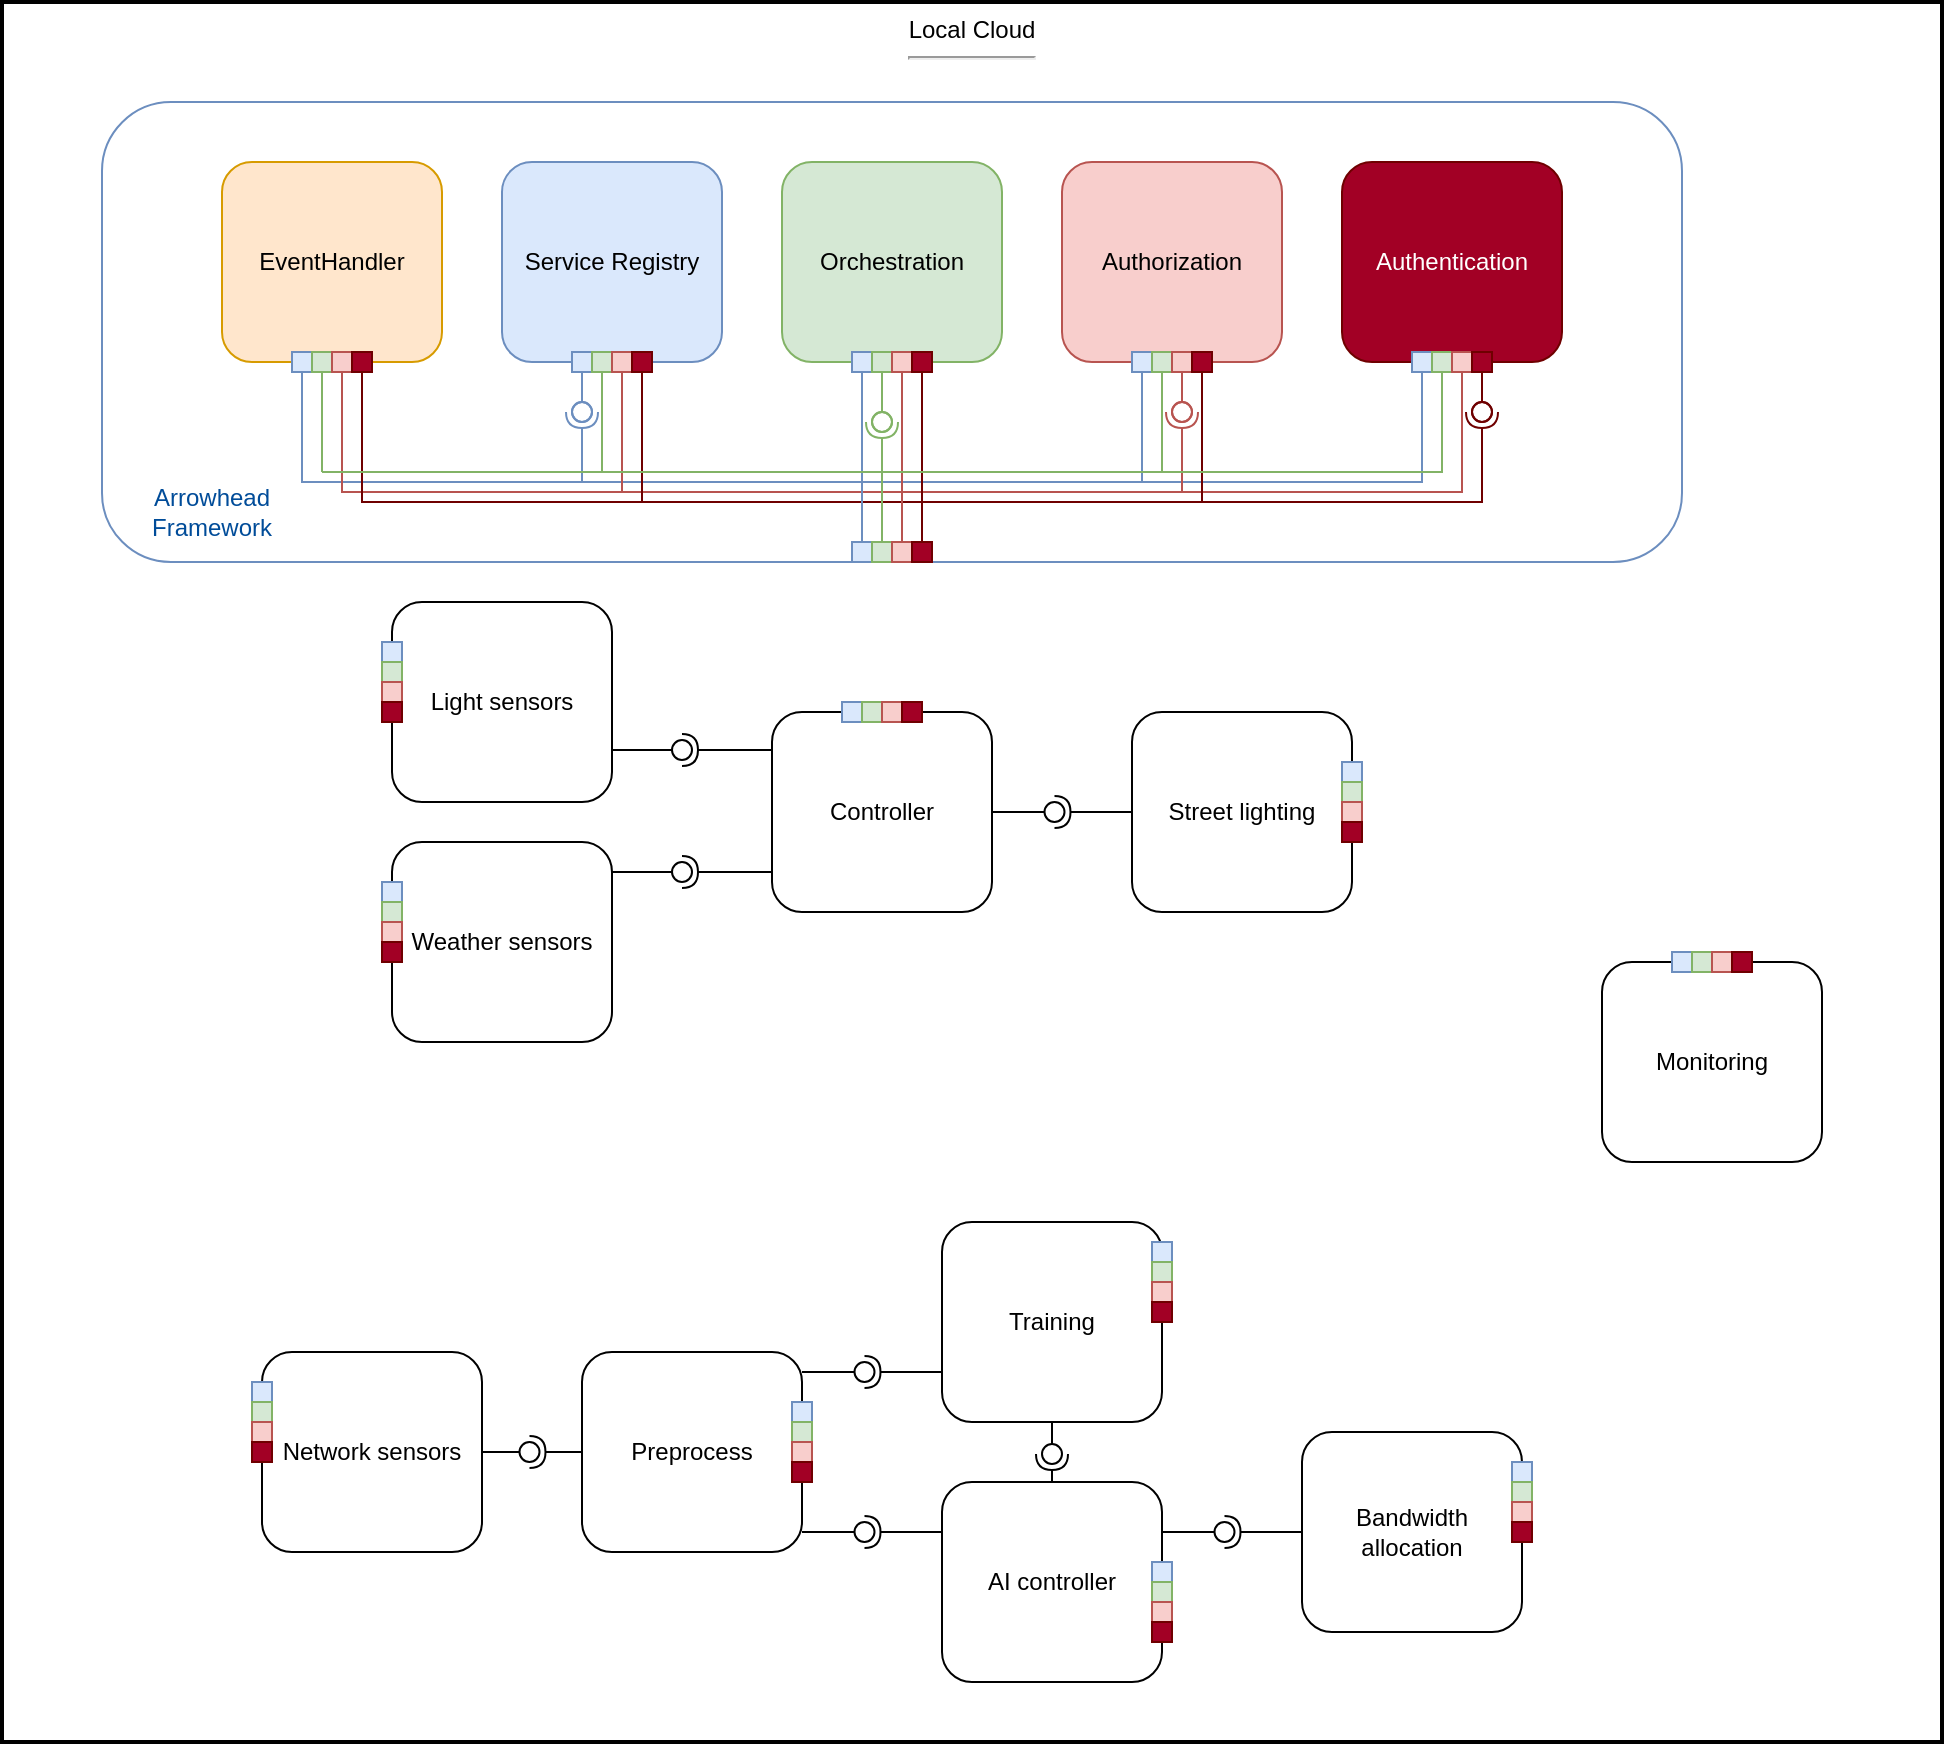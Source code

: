 <mxfile version="24.8.6">
  <diagram name="Page-1" id="-8pN08DjR9dclOhDncZ9">
    <mxGraphModel dx="2343" dy="990" grid="1" gridSize="10" guides="1" tooltips="1" connect="1" arrows="1" fold="1" page="1" pageScale="1" pageWidth="850" pageHeight="1100" math="0" shadow="0">
      <root>
        <mxCell id="0" />
        <mxCell id="1" parent="0" />
        <mxCell id="avrpnb0BwzV_zKIgConq-125" value="Local Cloud&lt;br&gt;&lt;hr&gt;" style="rounded=0;whiteSpace=wrap;html=1;fillColor=none;strokeWidth=2;align=center;verticalAlign=top;" parent="1" vertex="1">
          <mxGeometry x="-20" y="160" width="970" height="870" as="geometry" />
        </mxCell>
        <mxCell id="avrpnb0BwzV_zKIgConq-2" value="Service Registry" style="rounded=1;whiteSpace=wrap;html=1;fillColor=#dae8fc;strokeColor=#6c8ebf;" parent="1" vertex="1">
          <mxGeometry x="230" y="240" width="110" height="100" as="geometry" />
        </mxCell>
        <mxCell id="avrpnb0BwzV_zKIgConq-3" value="Orchestration" style="rounded=1;whiteSpace=wrap;html=1;fillColor=#d5e8d4;strokeColor=#82b366;" parent="1" vertex="1">
          <mxGeometry x="370" y="240" width="110" height="100" as="geometry" />
        </mxCell>
        <mxCell id="avrpnb0BwzV_zKIgConq-4" value="Authorization" style="rounded=1;whiteSpace=wrap;html=1;fillColor=#f8cecc;strokeColor=#b85450;" parent="1" vertex="1">
          <mxGeometry x="510" y="240" width="110" height="100" as="geometry" />
        </mxCell>
        <mxCell id="avrpnb0BwzV_zKIgConq-5" value="Authentication" style="rounded=1;whiteSpace=wrap;html=1;fillColor=#a20025;strokeColor=#6F0000;fontColor=#ffffff;" parent="1" vertex="1">
          <mxGeometry x="650" y="240" width="110" height="100" as="geometry" />
        </mxCell>
        <mxCell id="avrpnb0BwzV_zKIgConq-7" value="Light sensors" style="rounded=1;whiteSpace=wrap;html=1;" parent="1" vertex="1">
          <mxGeometry x="175" y="460" width="110" height="100" as="geometry" />
        </mxCell>
        <mxCell id="avrpnb0BwzV_zKIgConq-8" value="Weather sensors" style="rounded=1;whiteSpace=wrap;html=1;" parent="1" vertex="1">
          <mxGeometry x="175" y="580" width="110" height="100" as="geometry" />
        </mxCell>
        <mxCell id="avrpnb0BwzV_zKIgConq-10" value="Controller" style="rounded=1;whiteSpace=wrap;html=1;" parent="1" vertex="1">
          <mxGeometry x="365" y="515" width="110" height="100" as="geometry" />
        </mxCell>
        <mxCell id="avrpnb0BwzV_zKIgConq-11" value="Street lighting" style="rounded=1;whiteSpace=wrap;html=1;" parent="1" vertex="1">
          <mxGeometry x="545" y="515" width="110" height="100" as="geometry" />
        </mxCell>
        <mxCell id="avrpnb0BwzV_zKIgConq-16" value="" style="group" parent="1" vertex="1" connectable="0">
          <mxGeometry x="285" y="529" width="80" height="10" as="geometry" />
        </mxCell>
        <mxCell id="avrpnb0BwzV_zKIgConq-12" value="" style="rounded=0;orthogonalLoop=1;jettySize=auto;html=1;endArrow=halfCircle;endFill=0;endSize=6;strokeWidth=1;sketch=0;" parent="avrpnb0BwzV_zKIgConq-16" target="avrpnb0BwzV_zKIgConq-14" edge="1">
          <mxGeometry relative="1" as="geometry">
            <mxPoint x="80" y="5" as="sourcePoint" />
          </mxGeometry>
        </mxCell>
        <mxCell id="avrpnb0BwzV_zKIgConq-13" value="" style="rounded=0;orthogonalLoop=1;jettySize=auto;html=1;endArrow=oval;endFill=0;sketch=0;sourcePerimeterSpacing=0;targetPerimeterSpacing=0;endSize=10;" parent="avrpnb0BwzV_zKIgConq-16" target="avrpnb0BwzV_zKIgConq-14" edge="1">
          <mxGeometry relative="1" as="geometry">
            <mxPoint y="5" as="sourcePoint" />
          </mxGeometry>
        </mxCell>
        <mxCell id="avrpnb0BwzV_zKIgConq-14" value="" style="ellipse;whiteSpace=wrap;html=1;align=center;aspect=fixed;fillColor=none;strokeColor=none;resizable=0;perimeter=centerPerimeter;rotatable=0;allowArrows=0;points=[];outlineConnect=1;" parent="avrpnb0BwzV_zKIgConq-16" vertex="1">
          <mxGeometry x="30" width="10" height="10" as="geometry" />
        </mxCell>
        <mxCell id="avrpnb0BwzV_zKIgConq-17" value="" style="group" parent="1" vertex="1" connectable="0">
          <mxGeometry x="285" y="590" width="80" height="10" as="geometry" />
        </mxCell>
        <mxCell id="avrpnb0BwzV_zKIgConq-18" value="" style="rounded=0;orthogonalLoop=1;jettySize=auto;html=1;endArrow=halfCircle;endFill=0;endSize=6;strokeWidth=1;sketch=0;" parent="avrpnb0BwzV_zKIgConq-17" target="avrpnb0BwzV_zKIgConq-20" edge="1">
          <mxGeometry relative="1" as="geometry">
            <mxPoint x="80" y="5" as="sourcePoint" />
          </mxGeometry>
        </mxCell>
        <mxCell id="avrpnb0BwzV_zKIgConq-19" value="" style="rounded=0;orthogonalLoop=1;jettySize=auto;html=1;endArrow=oval;endFill=0;sketch=0;sourcePerimeterSpacing=0;targetPerimeterSpacing=0;endSize=10;" parent="avrpnb0BwzV_zKIgConq-17" target="avrpnb0BwzV_zKIgConq-20" edge="1">
          <mxGeometry relative="1" as="geometry">
            <mxPoint y="5" as="sourcePoint" />
          </mxGeometry>
        </mxCell>
        <mxCell id="avrpnb0BwzV_zKIgConq-20" value="" style="ellipse;whiteSpace=wrap;html=1;align=center;aspect=fixed;fillColor=none;strokeColor=none;resizable=0;perimeter=centerPerimeter;rotatable=0;allowArrows=0;points=[];outlineConnect=1;" parent="avrpnb0BwzV_zKIgConq-17" vertex="1">
          <mxGeometry x="30" width="10" height="10" as="geometry" />
        </mxCell>
        <mxCell id="avrpnb0BwzV_zKIgConq-21" value="" style="group" parent="1" vertex="1" connectable="0">
          <mxGeometry x="475" y="560" width="70" height="10" as="geometry" />
        </mxCell>
        <mxCell id="avrpnb0BwzV_zKIgConq-22" value="" style="rounded=0;orthogonalLoop=1;jettySize=auto;html=1;endArrow=halfCircle;endFill=0;endSize=6;strokeWidth=1;sketch=0;" parent="avrpnb0BwzV_zKIgConq-21" target="avrpnb0BwzV_zKIgConq-24" edge="1">
          <mxGeometry relative="1" as="geometry">
            <mxPoint x="70" y="5" as="sourcePoint" />
          </mxGeometry>
        </mxCell>
        <mxCell id="avrpnb0BwzV_zKIgConq-23" value="" style="rounded=0;orthogonalLoop=1;jettySize=auto;html=1;endArrow=oval;endFill=0;sketch=0;sourcePerimeterSpacing=0;targetPerimeterSpacing=0;endSize=10;" parent="avrpnb0BwzV_zKIgConq-21" target="avrpnb0BwzV_zKIgConq-24" edge="1">
          <mxGeometry relative="1" as="geometry">
            <mxPoint y="5" as="sourcePoint" />
          </mxGeometry>
        </mxCell>
        <mxCell id="avrpnb0BwzV_zKIgConq-24" value="" style="ellipse;whiteSpace=wrap;html=1;align=center;aspect=fixed;fillColor=none;strokeColor=none;resizable=0;perimeter=centerPerimeter;rotatable=0;allowArrows=0;points=[];outlineConnect=1;" parent="avrpnb0BwzV_zKIgConq-21" vertex="1">
          <mxGeometry x="26.25" width="10" height="10" as="geometry" />
        </mxCell>
        <mxCell id="avrpnb0BwzV_zKIgConq-25" value="Preprocess" style="rounded=1;whiteSpace=wrap;html=1;" parent="1" vertex="1">
          <mxGeometry x="270" y="835" width="110" height="100" as="geometry" />
        </mxCell>
        <mxCell id="avrpnb0BwzV_zKIgConq-26" value="Training" style="rounded=1;whiteSpace=wrap;html=1;" parent="1" vertex="1">
          <mxGeometry x="450" y="770" width="110" height="100" as="geometry" />
        </mxCell>
        <mxCell id="avrpnb0BwzV_zKIgConq-27" value="AI controller" style="rounded=1;whiteSpace=wrap;html=1;" parent="1" vertex="1">
          <mxGeometry x="450" y="900" width="110" height="100" as="geometry" />
        </mxCell>
        <mxCell id="avrpnb0BwzV_zKIgConq-28" value="Bandwidth allocation" style="rounded=1;whiteSpace=wrap;html=1;" parent="1" vertex="1">
          <mxGeometry x="630" y="875" width="110" height="100" as="geometry" />
        </mxCell>
        <mxCell id="avrpnb0BwzV_zKIgConq-29" value="" style="group" parent="1" vertex="1" connectable="0">
          <mxGeometry x="380" y="920" width="70" height="10" as="geometry" />
        </mxCell>
        <mxCell id="avrpnb0BwzV_zKIgConq-30" value="" style="rounded=0;orthogonalLoop=1;jettySize=auto;html=1;endArrow=halfCircle;endFill=0;endSize=6;strokeWidth=1;sketch=0;" parent="avrpnb0BwzV_zKIgConq-29" target="avrpnb0BwzV_zKIgConq-32" edge="1">
          <mxGeometry relative="1" as="geometry">
            <mxPoint x="70" y="5" as="sourcePoint" />
          </mxGeometry>
        </mxCell>
        <mxCell id="avrpnb0BwzV_zKIgConq-31" value="" style="rounded=0;orthogonalLoop=1;jettySize=auto;html=1;endArrow=oval;endFill=0;sketch=0;sourcePerimeterSpacing=0;targetPerimeterSpacing=0;endSize=10;" parent="avrpnb0BwzV_zKIgConq-29" target="avrpnb0BwzV_zKIgConq-32" edge="1">
          <mxGeometry relative="1" as="geometry">
            <mxPoint y="5" as="sourcePoint" />
          </mxGeometry>
        </mxCell>
        <mxCell id="avrpnb0BwzV_zKIgConq-32" value="" style="ellipse;whiteSpace=wrap;html=1;align=center;aspect=fixed;fillColor=none;strokeColor=none;resizable=0;perimeter=centerPerimeter;rotatable=0;allowArrows=0;points=[];outlineConnect=1;" parent="avrpnb0BwzV_zKIgConq-29" vertex="1">
          <mxGeometry x="26.25" width="10" height="10" as="geometry" />
        </mxCell>
        <mxCell id="avrpnb0BwzV_zKIgConq-33" value="" style="group" parent="1" vertex="1" connectable="0">
          <mxGeometry x="380" y="840" width="70" height="10" as="geometry" />
        </mxCell>
        <mxCell id="avrpnb0BwzV_zKIgConq-34" value="" style="rounded=0;orthogonalLoop=1;jettySize=auto;html=1;endArrow=halfCircle;endFill=0;endSize=6;strokeWidth=1;sketch=0;" parent="avrpnb0BwzV_zKIgConq-33" target="avrpnb0BwzV_zKIgConq-36" edge="1">
          <mxGeometry relative="1" as="geometry">
            <mxPoint x="70" y="5" as="sourcePoint" />
          </mxGeometry>
        </mxCell>
        <mxCell id="avrpnb0BwzV_zKIgConq-35" value="" style="rounded=0;orthogonalLoop=1;jettySize=auto;html=1;endArrow=oval;endFill=0;sketch=0;sourcePerimeterSpacing=0;targetPerimeterSpacing=0;endSize=10;" parent="avrpnb0BwzV_zKIgConq-33" target="avrpnb0BwzV_zKIgConq-36" edge="1">
          <mxGeometry relative="1" as="geometry">
            <mxPoint y="5" as="sourcePoint" />
          </mxGeometry>
        </mxCell>
        <mxCell id="avrpnb0BwzV_zKIgConq-36" value="" style="ellipse;whiteSpace=wrap;html=1;align=center;aspect=fixed;fillColor=none;strokeColor=none;resizable=0;perimeter=centerPerimeter;rotatable=0;allowArrows=0;points=[];outlineConnect=1;" parent="avrpnb0BwzV_zKIgConq-33" vertex="1">
          <mxGeometry x="26.25" width="10" height="10" as="geometry" />
        </mxCell>
        <mxCell id="avrpnb0BwzV_zKIgConq-37" value="" style="group" parent="1" vertex="1" connectable="0">
          <mxGeometry x="560" y="920" width="70" height="10" as="geometry" />
        </mxCell>
        <mxCell id="avrpnb0BwzV_zKIgConq-38" value="" style="rounded=0;orthogonalLoop=1;jettySize=auto;html=1;endArrow=halfCircle;endFill=0;endSize=6;strokeWidth=1;sketch=0;" parent="avrpnb0BwzV_zKIgConq-37" target="avrpnb0BwzV_zKIgConq-40" edge="1">
          <mxGeometry relative="1" as="geometry">
            <mxPoint x="70" y="5" as="sourcePoint" />
          </mxGeometry>
        </mxCell>
        <mxCell id="avrpnb0BwzV_zKIgConq-39" value="" style="rounded=0;orthogonalLoop=1;jettySize=auto;html=1;endArrow=oval;endFill=0;sketch=0;sourcePerimeterSpacing=0;targetPerimeterSpacing=0;endSize=10;" parent="avrpnb0BwzV_zKIgConq-37" target="avrpnb0BwzV_zKIgConq-40" edge="1">
          <mxGeometry relative="1" as="geometry">
            <mxPoint y="5" as="sourcePoint" />
          </mxGeometry>
        </mxCell>
        <mxCell id="avrpnb0BwzV_zKIgConq-40" value="" style="ellipse;whiteSpace=wrap;html=1;align=center;aspect=fixed;fillColor=none;strokeColor=none;resizable=0;perimeter=centerPerimeter;rotatable=0;allowArrows=0;points=[];outlineConnect=1;" parent="avrpnb0BwzV_zKIgConq-37" vertex="1">
          <mxGeometry x="26.25" width="10" height="10" as="geometry" />
        </mxCell>
        <mxCell id="avrpnb0BwzV_zKIgConq-41" value="Network sensors" style="rounded=1;whiteSpace=wrap;html=1;" parent="1" vertex="1">
          <mxGeometry x="110" y="835" width="110" height="100" as="geometry" />
        </mxCell>
        <mxCell id="avrpnb0BwzV_zKIgConq-42" value="" style="group" parent="1" vertex="1" connectable="0">
          <mxGeometry x="220" y="880" width="50" height="10" as="geometry" />
        </mxCell>
        <mxCell id="avrpnb0BwzV_zKIgConq-43" value="" style="rounded=0;orthogonalLoop=1;jettySize=auto;html=1;endArrow=halfCircle;endFill=0;endSize=6;strokeWidth=1;sketch=0;" parent="avrpnb0BwzV_zKIgConq-42" target="avrpnb0BwzV_zKIgConq-45" edge="1">
          <mxGeometry relative="1" as="geometry">
            <mxPoint x="50" y="5" as="sourcePoint" />
          </mxGeometry>
        </mxCell>
        <mxCell id="avrpnb0BwzV_zKIgConq-44" value="" style="rounded=0;orthogonalLoop=1;jettySize=auto;html=1;endArrow=oval;endFill=0;sketch=0;sourcePerimeterSpacing=0;targetPerimeterSpacing=0;endSize=10;" parent="avrpnb0BwzV_zKIgConq-42" target="avrpnb0BwzV_zKIgConq-45" edge="1">
          <mxGeometry relative="1" as="geometry">
            <mxPoint y="5" as="sourcePoint" />
          </mxGeometry>
        </mxCell>
        <mxCell id="avrpnb0BwzV_zKIgConq-45" value="" style="ellipse;whiteSpace=wrap;html=1;align=center;aspect=fixed;fillColor=none;strokeColor=none;resizable=0;perimeter=centerPerimeter;rotatable=0;allowArrows=0;points=[];outlineConnect=1;" parent="avrpnb0BwzV_zKIgConq-42" vertex="1">
          <mxGeometry x="18.75" width="10" height="10" as="geometry" />
        </mxCell>
        <mxCell id="avrpnb0BwzV_zKIgConq-52" value="" style="group;rotation=90;" parent="1" vertex="1" connectable="0">
          <mxGeometry x="490" y="880" width="30" height="10" as="geometry" />
        </mxCell>
        <mxCell id="avrpnb0BwzV_zKIgConq-53" value="" style="rounded=0;orthogonalLoop=1;jettySize=auto;html=1;endArrow=halfCircle;endFill=0;endSize=6;strokeWidth=1;sketch=0;" parent="avrpnb0BwzV_zKIgConq-52" target="avrpnb0BwzV_zKIgConq-55" edge="1">
          <mxGeometry relative="1" as="geometry">
            <mxPoint x="15" y="20" as="sourcePoint" />
          </mxGeometry>
        </mxCell>
        <mxCell id="avrpnb0BwzV_zKIgConq-54" value="" style="rounded=0;orthogonalLoop=1;jettySize=auto;html=1;endArrow=oval;endFill=0;sketch=0;sourcePerimeterSpacing=0;targetPerimeterSpacing=0;endSize=10;" parent="avrpnb0BwzV_zKIgConq-52" target="avrpnb0BwzV_zKIgConq-55" edge="1">
          <mxGeometry relative="1" as="geometry">
            <mxPoint x="15" y="-10" as="sourcePoint" />
          </mxGeometry>
        </mxCell>
        <mxCell id="avrpnb0BwzV_zKIgConq-55" value="" style="ellipse;whiteSpace=wrap;html=1;align=center;aspect=fixed;fillColor=none;strokeColor=none;resizable=0;perimeter=centerPerimeter;rotatable=0;allowArrows=0;points=[];outlineConnect=1;rotation=90;" parent="avrpnb0BwzV_zKIgConq-52" vertex="1">
          <mxGeometry x="10" y="1" width="10" height="10" as="geometry" />
        </mxCell>
        <mxCell id="avrpnb0BwzV_zKIgConq-59" value="" style="ellipse;whiteSpace=wrap;html=1;align=center;aspect=fixed;fillColor=none;strokeColor=none;resizable=0;perimeter=centerPerimeter;rotatable=0;allowArrows=0;points=[];outlineConnect=1;" parent="1" vertex="1">
          <mxGeometry x="410" y="580" width="10" height="10" as="geometry" />
        </mxCell>
        <mxCell id="avrpnb0BwzV_zKIgConq-60" value="EventHandler" style="rounded=1;whiteSpace=wrap;html=1;fillColor=#ffe6cc;strokeColor=#d79b00;" parent="1" vertex="1">
          <mxGeometry x="90" y="240" width="110" height="100" as="geometry" />
        </mxCell>
        <mxCell id="avrpnb0BwzV_zKIgConq-64" value="" style="rounded=0;whiteSpace=wrap;html=1;fillColor=#dae8fc;strokeColor=#6c8ebf;" parent="1" vertex="1">
          <mxGeometry x="170" y="480" width="10" height="10" as="geometry" />
        </mxCell>
        <mxCell id="avrpnb0BwzV_zKIgConq-65" value="" style="rounded=0;whiteSpace=wrap;html=1;fillColor=#d5e8d4;strokeColor=#82b366;" parent="1" vertex="1">
          <mxGeometry x="170" y="490" width="10" height="10" as="geometry" />
        </mxCell>
        <mxCell id="avrpnb0BwzV_zKIgConq-66" value="" style="rounded=0;whiteSpace=wrap;html=1;fillColor=#f8cecc;strokeColor=#b85450;" parent="1" vertex="1">
          <mxGeometry x="170" y="500" width="10" height="10" as="geometry" />
        </mxCell>
        <mxCell id="avrpnb0BwzV_zKIgConq-67" value="" style="rounded=0;whiteSpace=wrap;html=1;fillColor=#a20025;fontColor=#ffffff;strokeColor=#6F0000;" parent="1" vertex="1">
          <mxGeometry x="170" y="510" width="10" height="10" as="geometry" />
        </mxCell>
        <mxCell id="avrpnb0BwzV_zKIgConq-78" value="" style="group;rotation=-90;" parent="1" vertex="1" connectable="0">
          <mxGeometry x="415" y="495" width="10" height="40" as="geometry" />
        </mxCell>
        <mxCell id="avrpnb0BwzV_zKIgConq-74" value="" style="rounded=0;whiteSpace=wrap;html=1;fillColor=#dae8fc;strokeColor=#6c8ebf;rotation=-90;" parent="avrpnb0BwzV_zKIgConq-78" vertex="1">
          <mxGeometry x="-15" y="15" width="10" height="10" as="geometry" />
        </mxCell>
        <mxCell id="avrpnb0BwzV_zKIgConq-75" value="" style="rounded=0;whiteSpace=wrap;html=1;fillColor=#d5e8d4;strokeColor=#82b366;rotation=-90;" parent="avrpnb0BwzV_zKIgConq-78" vertex="1">
          <mxGeometry x="-5" y="15" width="10" height="10" as="geometry" />
        </mxCell>
        <mxCell id="avrpnb0BwzV_zKIgConq-76" value="" style="rounded=0;whiteSpace=wrap;html=1;fillColor=#f8cecc;strokeColor=#b85450;rotation=-90;" parent="avrpnb0BwzV_zKIgConq-78" vertex="1">
          <mxGeometry x="5" y="15" width="10" height="10" as="geometry" />
        </mxCell>
        <mxCell id="avrpnb0BwzV_zKIgConq-77" value="" style="rounded=0;whiteSpace=wrap;html=1;fillColor=#a20025;fontColor=#ffffff;strokeColor=#6F0000;rotation=-90;" parent="avrpnb0BwzV_zKIgConq-78" vertex="1">
          <mxGeometry x="15" y="15" width="10" height="10" as="geometry" />
        </mxCell>
        <mxCell id="avrpnb0BwzV_zKIgConq-93" value="" style="group" parent="1" vertex="1" connectable="0">
          <mxGeometry x="170" y="600" width="10" height="40" as="geometry" />
        </mxCell>
        <mxCell id="avrpnb0BwzV_zKIgConq-89" value="" style="rounded=0;whiteSpace=wrap;html=1;fillColor=#dae8fc;strokeColor=#6c8ebf;" parent="avrpnb0BwzV_zKIgConq-93" vertex="1">
          <mxGeometry width="10" height="10" as="geometry" />
        </mxCell>
        <mxCell id="avrpnb0BwzV_zKIgConq-90" value="" style="rounded=0;whiteSpace=wrap;html=1;fillColor=#d5e8d4;strokeColor=#82b366;" parent="avrpnb0BwzV_zKIgConq-93" vertex="1">
          <mxGeometry y="10" width="10" height="10" as="geometry" />
        </mxCell>
        <mxCell id="avrpnb0BwzV_zKIgConq-91" value="" style="rounded=0;whiteSpace=wrap;html=1;fillColor=#f8cecc;strokeColor=#b85450;" parent="avrpnb0BwzV_zKIgConq-93" vertex="1">
          <mxGeometry y="20" width="10" height="10" as="geometry" />
        </mxCell>
        <mxCell id="avrpnb0BwzV_zKIgConq-92" value="" style="rounded=0;whiteSpace=wrap;html=1;fillColor=#a20025;fontColor=#ffffff;strokeColor=#6F0000;" parent="avrpnb0BwzV_zKIgConq-93" vertex="1">
          <mxGeometry y="30" width="10" height="10" as="geometry" />
        </mxCell>
        <mxCell id="avrpnb0BwzV_zKIgConq-94" value="" style="group" parent="1" vertex="1" connectable="0">
          <mxGeometry x="105" y="850" width="10" height="40" as="geometry" />
        </mxCell>
        <mxCell id="avrpnb0BwzV_zKIgConq-95" value="" style="rounded=0;whiteSpace=wrap;html=1;fillColor=#dae8fc;strokeColor=#6c8ebf;" parent="avrpnb0BwzV_zKIgConq-94" vertex="1">
          <mxGeometry width="10" height="10" as="geometry" />
        </mxCell>
        <mxCell id="avrpnb0BwzV_zKIgConq-96" value="" style="rounded=0;whiteSpace=wrap;html=1;fillColor=#d5e8d4;strokeColor=#82b366;" parent="avrpnb0BwzV_zKIgConq-94" vertex="1">
          <mxGeometry y="10" width="10" height="10" as="geometry" />
        </mxCell>
        <mxCell id="avrpnb0BwzV_zKIgConq-97" value="" style="rounded=0;whiteSpace=wrap;html=1;fillColor=#f8cecc;strokeColor=#b85450;" parent="avrpnb0BwzV_zKIgConq-94" vertex="1">
          <mxGeometry y="20" width="10" height="10" as="geometry" />
        </mxCell>
        <mxCell id="avrpnb0BwzV_zKIgConq-98" value="" style="rounded=0;whiteSpace=wrap;html=1;fillColor=#a20025;fontColor=#ffffff;strokeColor=#6F0000;" parent="avrpnb0BwzV_zKIgConq-94" vertex="1">
          <mxGeometry y="30" width="10" height="10" as="geometry" />
        </mxCell>
        <mxCell id="avrpnb0BwzV_zKIgConq-99" value="" style="group" parent="1" vertex="1" connectable="0">
          <mxGeometry x="555" y="780" width="10" height="40" as="geometry" />
        </mxCell>
        <mxCell id="avrpnb0BwzV_zKIgConq-100" value="" style="rounded=0;whiteSpace=wrap;html=1;fillColor=#dae8fc;strokeColor=#6c8ebf;" parent="avrpnb0BwzV_zKIgConq-99" vertex="1">
          <mxGeometry width="10" height="10" as="geometry" />
        </mxCell>
        <mxCell id="avrpnb0BwzV_zKIgConq-101" value="" style="rounded=0;whiteSpace=wrap;html=1;fillColor=#d5e8d4;strokeColor=#82b366;" parent="avrpnb0BwzV_zKIgConq-99" vertex="1">
          <mxGeometry y="10" width="10" height="10" as="geometry" />
        </mxCell>
        <mxCell id="avrpnb0BwzV_zKIgConq-102" value="" style="rounded=0;whiteSpace=wrap;html=1;fillColor=#f8cecc;strokeColor=#b85450;" parent="avrpnb0BwzV_zKIgConq-99" vertex="1">
          <mxGeometry y="20" width="10" height="10" as="geometry" />
        </mxCell>
        <mxCell id="avrpnb0BwzV_zKIgConq-103" value="" style="rounded=0;whiteSpace=wrap;html=1;fillColor=#a20025;fontColor=#ffffff;strokeColor=#6F0000;" parent="avrpnb0BwzV_zKIgConq-99" vertex="1">
          <mxGeometry y="30" width="10" height="10" as="geometry" />
        </mxCell>
        <mxCell id="avrpnb0BwzV_zKIgConq-104" value="" style="group" parent="1" vertex="1" connectable="0">
          <mxGeometry x="735" y="890" width="10" height="40" as="geometry" />
        </mxCell>
        <mxCell id="avrpnb0BwzV_zKIgConq-105" value="" style="rounded=0;whiteSpace=wrap;html=1;fillColor=#dae8fc;strokeColor=#6c8ebf;" parent="avrpnb0BwzV_zKIgConq-104" vertex="1">
          <mxGeometry width="10" height="10" as="geometry" />
        </mxCell>
        <mxCell id="avrpnb0BwzV_zKIgConq-106" value="" style="rounded=0;whiteSpace=wrap;html=1;fillColor=#d5e8d4;strokeColor=#82b366;" parent="avrpnb0BwzV_zKIgConq-104" vertex="1">
          <mxGeometry y="10" width="10" height="10" as="geometry" />
        </mxCell>
        <mxCell id="avrpnb0BwzV_zKIgConq-107" value="" style="rounded=0;whiteSpace=wrap;html=1;fillColor=#f8cecc;strokeColor=#b85450;" parent="avrpnb0BwzV_zKIgConq-104" vertex="1">
          <mxGeometry y="20" width="10" height="10" as="geometry" />
        </mxCell>
        <mxCell id="avrpnb0BwzV_zKIgConq-108" value="" style="rounded=0;whiteSpace=wrap;html=1;fillColor=#a20025;fontColor=#ffffff;strokeColor=#6F0000;" parent="avrpnb0BwzV_zKIgConq-104" vertex="1">
          <mxGeometry y="30" width="10" height="10" as="geometry" />
        </mxCell>
        <mxCell id="avrpnb0BwzV_zKIgConq-109" value="" style="group" parent="1" vertex="1" connectable="0">
          <mxGeometry x="555" y="940" width="10" height="40" as="geometry" />
        </mxCell>
        <mxCell id="avrpnb0BwzV_zKIgConq-110" value="" style="rounded=0;whiteSpace=wrap;html=1;fillColor=#dae8fc;strokeColor=#6c8ebf;" parent="avrpnb0BwzV_zKIgConq-109" vertex="1">
          <mxGeometry width="10" height="10" as="geometry" />
        </mxCell>
        <mxCell id="avrpnb0BwzV_zKIgConq-111" value="" style="rounded=0;whiteSpace=wrap;html=1;fillColor=#d5e8d4;strokeColor=#82b366;" parent="avrpnb0BwzV_zKIgConq-109" vertex="1">
          <mxGeometry y="10" width="10" height="10" as="geometry" />
        </mxCell>
        <mxCell id="avrpnb0BwzV_zKIgConq-112" value="" style="rounded=0;whiteSpace=wrap;html=1;fillColor=#f8cecc;strokeColor=#b85450;" parent="avrpnb0BwzV_zKIgConq-109" vertex="1">
          <mxGeometry y="20" width="10" height="10" as="geometry" />
        </mxCell>
        <mxCell id="avrpnb0BwzV_zKIgConq-113" value="" style="rounded=0;whiteSpace=wrap;html=1;fillColor=#a20025;fontColor=#ffffff;strokeColor=#6F0000;" parent="avrpnb0BwzV_zKIgConq-109" vertex="1">
          <mxGeometry y="30" width="10" height="10" as="geometry" />
        </mxCell>
        <mxCell id="avrpnb0BwzV_zKIgConq-114" value="" style="group" parent="1" vertex="1" connectable="0">
          <mxGeometry x="375" y="860" width="10" height="40" as="geometry" />
        </mxCell>
        <mxCell id="avrpnb0BwzV_zKIgConq-115" value="" style="rounded=0;whiteSpace=wrap;html=1;fillColor=#dae8fc;strokeColor=#6c8ebf;" parent="avrpnb0BwzV_zKIgConq-114" vertex="1">
          <mxGeometry width="10" height="10" as="geometry" />
        </mxCell>
        <mxCell id="avrpnb0BwzV_zKIgConq-116" value="" style="rounded=0;whiteSpace=wrap;html=1;fillColor=#d5e8d4;strokeColor=#82b366;" parent="avrpnb0BwzV_zKIgConq-114" vertex="1">
          <mxGeometry y="10" width="10" height="10" as="geometry" />
        </mxCell>
        <mxCell id="avrpnb0BwzV_zKIgConq-117" value="" style="rounded=0;whiteSpace=wrap;html=1;fillColor=#f8cecc;strokeColor=#b85450;" parent="avrpnb0BwzV_zKIgConq-114" vertex="1">
          <mxGeometry y="20" width="10" height="10" as="geometry" />
        </mxCell>
        <mxCell id="avrpnb0BwzV_zKIgConq-118" value="" style="rounded=0;whiteSpace=wrap;html=1;fillColor=#a20025;fontColor=#ffffff;strokeColor=#6F0000;" parent="avrpnb0BwzV_zKIgConq-114" vertex="1">
          <mxGeometry y="30" width="10" height="10" as="geometry" />
        </mxCell>
        <mxCell id="avrpnb0BwzV_zKIgConq-119" value="" style="group" parent="1" vertex="1" connectable="0">
          <mxGeometry x="650" y="540" width="10" height="40" as="geometry" />
        </mxCell>
        <mxCell id="avrpnb0BwzV_zKIgConq-120" value="" style="rounded=0;whiteSpace=wrap;html=1;fillColor=#dae8fc;strokeColor=#6c8ebf;" parent="avrpnb0BwzV_zKIgConq-119" vertex="1">
          <mxGeometry width="10" height="10" as="geometry" />
        </mxCell>
        <mxCell id="avrpnb0BwzV_zKIgConq-121" value="" style="rounded=0;whiteSpace=wrap;html=1;fillColor=#d5e8d4;strokeColor=#82b366;" parent="avrpnb0BwzV_zKIgConq-119" vertex="1">
          <mxGeometry y="10" width="10" height="10" as="geometry" />
        </mxCell>
        <mxCell id="avrpnb0BwzV_zKIgConq-122" value="" style="rounded=0;whiteSpace=wrap;html=1;fillColor=#f8cecc;strokeColor=#b85450;" parent="avrpnb0BwzV_zKIgConq-119" vertex="1">
          <mxGeometry y="20" width="10" height="10" as="geometry" />
        </mxCell>
        <mxCell id="avrpnb0BwzV_zKIgConq-123" value="" style="rounded=0;whiteSpace=wrap;html=1;fillColor=#a20025;fontColor=#ffffff;strokeColor=#6F0000;" parent="avrpnb0BwzV_zKIgConq-119" vertex="1">
          <mxGeometry y="30" width="10" height="10" as="geometry" />
        </mxCell>
        <mxCell id="avrpnb0BwzV_zKIgConq-132" value="" style="group;rotation=-90;" parent="1" vertex="1" connectable="0">
          <mxGeometry x="420" y="320" width="10" height="40" as="geometry" />
        </mxCell>
        <mxCell id="avrpnb0BwzV_zKIgConq-133" value="" style="rounded=0;whiteSpace=wrap;html=1;fillColor=#dae8fc;strokeColor=#6c8ebf;rotation=-90;" parent="avrpnb0BwzV_zKIgConq-132" vertex="1">
          <mxGeometry x="-15" y="15" width="10" height="10" as="geometry" />
        </mxCell>
        <mxCell id="avrpnb0BwzV_zKIgConq-134" value="" style="rounded=0;whiteSpace=wrap;html=1;fillColor=#d5e8d4;strokeColor=#82b366;rotation=-90;" parent="avrpnb0BwzV_zKIgConq-132" vertex="1">
          <mxGeometry x="-5" y="15" width="10" height="10" as="geometry" />
        </mxCell>
        <mxCell id="avrpnb0BwzV_zKIgConq-135" value="" style="rounded=0;whiteSpace=wrap;html=1;fillColor=#f8cecc;strokeColor=#b85450;rotation=-90;" parent="avrpnb0BwzV_zKIgConq-132" vertex="1">
          <mxGeometry x="5" y="15" width="10" height="10" as="geometry" />
        </mxCell>
        <mxCell id="avrpnb0BwzV_zKIgConq-136" value="" style="rounded=0;whiteSpace=wrap;html=1;fillColor=#a20025;fontColor=#ffffff;strokeColor=#6F0000;rotation=-90;" parent="avrpnb0BwzV_zKIgConq-132" vertex="1">
          <mxGeometry x="15" y="15" width="10" height="10" as="geometry" />
        </mxCell>
        <mxCell id="avrpnb0BwzV_zKIgConq-137" value="" style="group;rotation=-90;" parent="1" vertex="1" connectable="0">
          <mxGeometry x="560" y="320" width="10" height="40" as="geometry" />
        </mxCell>
        <mxCell id="avrpnb0BwzV_zKIgConq-138" value="" style="rounded=0;whiteSpace=wrap;html=1;fillColor=#dae8fc;strokeColor=#6c8ebf;rotation=-90;" parent="avrpnb0BwzV_zKIgConq-137" vertex="1">
          <mxGeometry x="-15" y="15" width="10" height="10" as="geometry" />
        </mxCell>
        <mxCell id="avrpnb0BwzV_zKIgConq-139" value="" style="rounded=0;whiteSpace=wrap;html=1;fillColor=#d5e8d4;strokeColor=#82b366;rotation=-90;" parent="avrpnb0BwzV_zKIgConq-137" vertex="1">
          <mxGeometry x="-5" y="15" width="10" height="10" as="geometry" />
        </mxCell>
        <mxCell id="avrpnb0BwzV_zKIgConq-140" value="" style="rounded=0;whiteSpace=wrap;html=1;fillColor=#f8cecc;strokeColor=#b85450;rotation=-90;" parent="avrpnb0BwzV_zKIgConq-137" vertex="1">
          <mxGeometry x="5" y="15" width="10" height="10" as="geometry" />
        </mxCell>
        <mxCell id="avrpnb0BwzV_zKIgConq-141" value="" style="rounded=0;whiteSpace=wrap;html=1;fillColor=#a20025;fontColor=#ffffff;strokeColor=#6F0000;rotation=-90;" parent="avrpnb0BwzV_zKIgConq-137" vertex="1">
          <mxGeometry x="15" y="15" width="10" height="10" as="geometry" />
        </mxCell>
        <mxCell id="avrpnb0BwzV_zKIgConq-142" value="" style="group;rotation=-90;" parent="1" vertex="1" connectable="0">
          <mxGeometry x="700" y="320" width="10" height="40" as="geometry" />
        </mxCell>
        <mxCell id="avrpnb0BwzV_zKIgConq-143" value="" style="rounded=0;whiteSpace=wrap;html=1;fillColor=#dae8fc;strokeColor=#6c8ebf;rotation=-90;" parent="avrpnb0BwzV_zKIgConq-142" vertex="1">
          <mxGeometry x="-15" y="15" width="10" height="10" as="geometry" />
        </mxCell>
        <mxCell id="avrpnb0BwzV_zKIgConq-144" value="" style="rounded=0;whiteSpace=wrap;html=1;fillColor=#d5e8d4;strokeColor=#82b366;rotation=-90;" parent="avrpnb0BwzV_zKIgConq-142" vertex="1">
          <mxGeometry x="-5" y="15" width="10" height="10" as="geometry" />
        </mxCell>
        <mxCell id="avrpnb0BwzV_zKIgConq-145" value="" style="rounded=0;whiteSpace=wrap;html=1;fillColor=#f8cecc;strokeColor=#b85450;rotation=-90;" parent="avrpnb0BwzV_zKIgConq-142" vertex="1">
          <mxGeometry x="5" y="15" width="10" height="10" as="geometry" />
        </mxCell>
        <mxCell id="avrpnb0BwzV_zKIgConq-146" value="" style="rounded=0;whiteSpace=wrap;html=1;fillColor=#a20025;fontColor=#ffffff;strokeColor=#6F0000;rotation=-90;" parent="avrpnb0BwzV_zKIgConq-142" vertex="1">
          <mxGeometry x="15" y="15" width="10" height="10" as="geometry" />
        </mxCell>
        <mxCell id="avrpnb0BwzV_zKIgConq-147" value="" style="group;rotation=-90;" parent="1" vertex="1" connectable="0">
          <mxGeometry x="280" y="320" width="10" height="40" as="geometry" />
        </mxCell>
        <mxCell id="avrpnb0BwzV_zKIgConq-148" value="" style="rounded=0;whiteSpace=wrap;html=1;fillColor=#dae8fc;strokeColor=#6c8ebf;rotation=-90;" parent="avrpnb0BwzV_zKIgConq-147" vertex="1">
          <mxGeometry x="-15" y="15" width="10" height="10" as="geometry" />
        </mxCell>
        <mxCell id="avrpnb0BwzV_zKIgConq-149" value="" style="rounded=0;whiteSpace=wrap;html=1;fillColor=#d5e8d4;strokeColor=#82b366;rotation=-90;" parent="avrpnb0BwzV_zKIgConq-147" vertex="1">
          <mxGeometry x="-5" y="15" width="10" height="10" as="geometry" />
        </mxCell>
        <mxCell id="avrpnb0BwzV_zKIgConq-150" value="" style="rounded=0;whiteSpace=wrap;html=1;fillColor=#f8cecc;strokeColor=#b85450;rotation=-90;" parent="avrpnb0BwzV_zKIgConq-147" vertex="1">
          <mxGeometry x="5" y="15" width="10" height="10" as="geometry" />
        </mxCell>
        <mxCell id="avrpnb0BwzV_zKIgConq-151" value="" style="rounded=0;whiteSpace=wrap;html=1;fillColor=#a20025;fontColor=#ffffff;strokeColor=#6F0000;rotation=-90;" parent="avrpnb0BwzV_zKIgConq-147" vertex="1">
          <mxGeometry x="15" y="15" width="10" height="10" as="geometry" />
        </mxCell>
        <mxCell id="avrpnb0BwzV_zKIgConq-152" value="" style="group;rotation=-90;" parent="1" vertex="1" connectable="0">
          <mxGeometry x="140" y="320" width="10" height="40" as="geometry" />
        </mxCell>
        <mxCell id="avrpnb0BwzV_zKIgConq-153" value="" style="rounded=0;whiteSpace=wrap;html=1;fillColor=#dae8fc;strokeColor=#6c8ebf;rotation=-90;" parent="avrpnb0BwzV_zKIgConq-152" vertex="1">
          <mxGeometry x="-15" y="15" width="10" height="10" as="geometry" />
        </mxCell>
        <mxCell id="avrpnb0BwzV_zKIgConq-154" value="" style="rounded=0;whiteSpace=wrap;html=1;fillColor=#d5e8d4;strokeColor=#82b366;rotation=-90;" parent="avrpnb0BwzV_zKIgConq-152" vertex="1">
          <mxGeometry x="-5" y="15" width="10" height="10" as="geometry" />
        </mxCell>
        <mxCell id="avrpnb0BwzV_zKIgConq-155" value="" style="rounded=0;whiteSpace=wrap;html=1;fillColor=#f8cecc;strokeColor=#b85450;rotation=-90;" parent="avrpnb0BwzV_zKIgConq-152" vertex="1">
          <mxGeometry x="5" y="15" width="10" height="10" as="geometry" />
        </mxCell>
        <mxCell id="avrpnb0BwzV_zKIgConq-156" value="" style="rounded=0;whiteSpace=wrap;html=1;fillColor=#a20025;fontColor=#ffffff;strokeColor=#6F0000;rotation=-90;" parent="avrpnb0BwzV_zKIgConq-152" vertex="1">
          <mxGeometry x="15" y="15" width="10" height="10" as="geometry" />
        </mxCell>
        <mxCell id="avrpnb0BwzV_zKIgConq-163" value="" style="rounded=0;orthogonalLoop=1;jettySize=auto;html=1;endArrow=halfCircle;endFill=0;endSize=6;strokeWidth=1;sketch=0;fillColor=#a20025;strokeColor=#6F0000;" parent="1" target="avrpnb0BwzV_zKIgConq-165" edge="1">
          <mxGeometry relative="1" as="geometry">
            <mxPoint x="720" y="385" as="sourcePoint" />
          </mxGeometry>
        </mxCell>
        <mxCell id="avrpnb0BwzV_zKIgConq-164" value="" style="rounded=0;orthogonalLoop=1;jettySize=auto;html=1;endArrow=oval;endFill=0;sketch=0;sourcePerimeterSpacing=0;targetPerimeterSpacing=0;endSize=10;fillColor=#a20025;strokeColor=#6F0000;" parent="1" target="avrpnb0BwzV_zKIgConq-165" edge="1">
          <mxGeometry relative="1" as="geometry">
            <mxPoint x="720" y="345" as="sourcePoint" />
          </mxGeometry>
        </mxCell>
        <mxCell id="avrpnb0BwzV_zKIgConq-165" value="" style="ellipse;whiteSpace=wrap;html=1;align=center;aspect=fixed;fillColor=none;strokeColor=#6F0000;resizable=0;perimeter=centerPerimeter;rotatable=0;allowArrows=0;points=[];outlineConnect=1;rotation=90;fontColor=#ffffff;" parent="1" vertex="1">
          <mxGeometry x="715" y="360" width="10" height="10" as="geometry" />
        </mxCell>
        <mxCell id="avrpnb0BwzV_zKIgConq-167" value="" style="rounded=0;orthogonalLoop=1;jettySize=auto;html=1;endArrow=halfCircle;endFill=0;endSize=6;strokeWidth=1;sketch=0;fillColor=#f8cecc;strokeColor=#b85450;" parent="1" target="avrpnb0BwzV_zKIgConq-169" edge="1">
          <mxGeometry relative="1" as="geometry">
            <mxPoint x="570" y="385" as="sourcePoint" />
          </mxGeometry>
        </mxCell>
        <mxCell id="avrpnb0BwzV_zKIgConq-168" value="" style="rounded=0;orthogonalLoop=1;jettySize=auto;html=1;endArrow=oval;endFill=0;sketch=0;sourcePerimeterSpacing=0;targetPerimeterSpacing=0;endSize=10;fillColor=#f8cecc;strokeColor=#b85450;" parent="1" target="avrpnb0BwzV_zKIgConq-169" edge="1">
          <mxGeometry relative="1" as="geometry">
            <mxPoint x="570" y="345" as="sourcePoint" />
          </mxGeometry>
        </mxCell>
        <mxCell id="avrpnb0BwzV_zKIgConq-169" value="" style="ellipse;whiteSpace=wrap;html=1;align=center;aspect=fixed;fillColor=none;strokeColor=#b85450;resizable=0;perimeter=centerPerimeter;rotatable=0;allowArrows=0;points=[];outlineConnect=1;rotation=90;" parent="1" vertex="1">
          <mxGeometry x="565" y="360" width="10" height="10" as="geometry" />
        </mxCell>
        <mxCell id="avrpnb0BwzV_zKIgConq-173" value="" style="rounded=0;orthogonalLoop=1;jettySize=auto;html=1;endArrow=halfCircle;endFill=0;endSize=6;strokeWidth=1;sketch=0;fillColor=#d5e8d4;strokeColor=#82b366;" parent="1" target="avrpnb0BwzV_zKIgConq-175" edge="1">
          <mxGeometry relative="1" as="geometry">
            <mxPoint x="420" y="395" as="sourcePoint" />
          </mxGeometry>
        </mxCell>
        <mxCell id="avrpnb0BwzV_zKIgConq-174" value="" style="rounded=0;orthogonalLoop=1;jettySize=auto;html=1;endArrow=oval;endFill=0;sketch=0;sourcePerimeterSpacing=0;targetPerimeterSpacing=0;endSize=10;fillColor=#d5e8d4;strokeColor=#82b366;exitX=0;exitY=0.5;exitDx=0;exitDy=0;" parent="1" source="avrpnb0BwzV_zKIgConq-134" target="avrpnb0BwzV_zKIgConq-175" edge="1">
          <mxGeometry relative="1" as="geometry">
            <mxPoint x="420" y="350" as="sourcePoint" />
          </mxGeometry>
        </mxCell>
        <mxCell id="avrpnb0BwzV_zKIgConq-175" value="" style="ellipse;whiteSpace=wrap;html=1;align=center;aspect=fixed;fillColor=none;strokeColor=#82b366;resizable=0;perimeter=centerPerimeter;rotatable=0;allowArrows=0;points=[];outlineConnect=1;rotation=90;" parent="1" vertex="1">
          <mxGeometry x="415" y="365" width="10" height="10" as="geometry" />
        </mxCell>
        <mxCell id="avrpnb0BwzV_zKIgConq-177" value="" style="rounded=0;orthogonalLoop=1;jettySize=auto;html=1;endArrow=halfCircle;endFill=0;endSize=6;strokeWidth=1;sketch=0;fillColor=#dae8fc;strokeColor=#6c8ebf;edgeStyle=orthogonalEdgeStyle;" parent="1" target="avrpnb0BwzV_zKIgConq-179" edge="1">
          <mxGeometry relative="1" as="geometry">
            <mxPoint x="270" y="400" as="sourcePoint" />
          </mxGeometry>
        </mxCell>
        <mxCell id="avrpnb0BwzV_zKIgConq-178" value="" style="rounded=0;orthogonalLoop=1;jettySize=auto;html=1;endArrow=oval;endFill=0;sketch=0;sourcePerimeterSpacing=0;targetPerimeterSpacing=0;endSize=10;fillColor=#dae8fc;strokeColor=#6c8ebf;" parent="1" target="avrpnb0BwzV_zKIgConq-179" edge="1">
          <mxGeometry relative="1" as="geometry">
            <mxPoint x="270" y="345" as="sourcePoint" />
          </mxGeometry>
        </mxCell>
        <mxCell id="avrpnb0BwzV_zKIgConq-179" value="" style="ellipse;whiteSpace=wrap;html=1;align=center;aspect=fixed;fillColor=none;strokeColor=#6c8ebf;resizable=0;perimeter=centerPerimeter;rotatable=0;allowArrows=0;points=[];outlineConnect=1;rotation=90;" parent="1" vertex="1">
          <mxGeometry x="265" y="360" width="10" height="10" as="geometry" />
        </mxCell>
        <mxCell id="avrpnb0BwzV_zKIgConq-183" value="" style="endArrow=none;html=1;rounded=0;entryX=0;entryY=0.5;entryDx=0;entryDy=0;fillColor=#dae8fc;strokeColor=#6c8ebf;" parent="1" target="avrpnb0BwzV_zKIgConq-153" edge="1">
          <mxGeometry width="50" height="50" relative="1" as="geometry">
            <mxPoint x="270" y="400" as="sourcePoint" />
            <mxPoint x="460" y="395" as="targetPoint" />
            <Array as="points">
              <mxPoint x="130" y="400" />
            </Array>
          </mxGeometry>
        </mxCell>
        <mxCell id="avrpnb0BwzV_zKIgConq-184" value="" style="endArrow=none;html=1;rounded=0;fillColor=#dae8fc;strokeColor=#6c8ebf;exitX=0;exitY=0.5;exitDx=0;exitDy=0;" parent="1" source="avrpnb0BwzV_zKIgConq-133" edge="1">
          <mxGeometry width="50" height="50" relative="1" as="geometry">
            <mxPoint x="430" y="435" as="sourcePoint" />
            <mxPoint x="270" y="400" as="targetPoint" />
            <Array as="points">
              <mxPoint x="410" y="400" />
            </Array>
          </mxGeometry>
        </mxCell>
        <mxCell id="avrpnb0BwzV_zKIgConq-185" value="" style="endArrow=none;html=1;rounded=0;fillColor=#dae8fc;strokeColor=#6c8ebf;exitX=0;exitY=0.5;exitDx=0;exitDy=0;" parent="1" edge="1">
          <mxGeometry width="50" height="50" relative="1" as="geometry">
            <mxPoint x="550" y="345" as="sourcePoint" />
            <mxPoint x="410" y="400" as="targetPoint" />
            <Array as="points">
              <mxPoint x="550" y="400" />
            </Array>
          </mxGeometry>
        </mxCell>
        <mxCell id="avrpnb0BwzV_zKIgConq-186" value="" style="endArrow=none;html=1;rounded=0;fillColor=#dae8fc;strokeColor=#6c8ebf;exitX=0;exitY=0.5;exitDx=0;exitDy=0;" parent="1" edge="1">
          <mxGeometry width="50" height="50" relative="1" as="geometry">
            <mxPoint x="690" y="345" as="sourcePoint" />
            <mxPoint x="550" y="400" as="targetPoint" />
            <Array as="points">
              <mxPoint x="690" y="400" />
            </Array>
          </mxGeometry>
        </mxCell>
        <mxCell id="avrpnb0BwzV_zKIgConq-187" value="" style="endArrow=none;html=1;rounded=0;fillColor=#f8cecc;strokeColor=#b85450;" parent="1" edge="1">
          <mxGeometry width="50" height="50" relative="1" as="geometry">
            <mxPoint x="570" y="380" as="sourcePoint" />
            <mxPoint x="430" y="405" as="targetPoint" />
            <Array as="points">
              <mxPoint x="570" y="405" />
            </Array>
          </mxGeometry>
        </mxCell>
        <mxCell id="avrpnb0BwzV_zKIgConq-188" value="" style="endArrow=none;html=1;rounded=0;fillColor=#f8cecc;strokeColor=#b85450;exitX=0;exitY=0.5;exitDx=0;exitDy=0;" parent="1" source="avrpnb0BwzV_zKIgConq-135" edge="1">
          <mxGeometry width="50" height="50" relative="1" as="geometry">
            <mxPoint x="430" y="380" as="sourcePoint" />
            <mxPoint x="290" y="405" as="targetPoint" />
            <Array as="points">
              <mxPoint x="430" y="405" />
            </Array>
          </mxGeometry>
        </mxCell>
        <mxCell id="avrpnb0BwzV_zKIgConq-189" value="" style="endArrow=none;html=1;rounded=0;fillColor=#f8cecc;strokeColor=#b85450;exitX=0;exitY=0.5;exitDx=0;exitDy=0;" parent="1" edge="1">
          <mxGeometry width="50" height="50" relative="1" as="geometry">
            <mxPoint x="710" y="345" as="sourcePoint" />
            <mxPoint x="570" y="405" as="targetPoint" />
            <Array as="points">
              <mxPoint x="710" y="405" />
            </Array>
          </mxGeometry>
        </mxCell>
        <mxCell id="avrpnb0BwzV_zKIgConq-190" value="" style="endArrow=none;html=1;rounded=0;fillColor=#f8cecc;strokeColor=#b85450;exitX=0;exitY=0.5;exitDx=0;exitDy=0;entryX=0;entryY=0.5;entryDx=0;entryDy=0;" parent="1" target="avrpnb0BwzV_zKIgConq-155" edge="1">
          <mxGeometry width="50" height="50" relative="1" as="geometry">
            <mxPoint x="290" y="345" as="sourcePoint" />
            <mxPoint x="150" y="405" as="targetPoint" />
            <Array as="points">
              <mxPoint x="290" y="405" />
              <mxPoint x="150" y="405" />
            </Array>
          </mxGeometry>
        </mxCell>
        <mxCell id="avrpnb0BwzV_zKIgConq-191" value="" style="endArrow=none;html=1;rounded=0;fillColor=#a20025;strokeColor=#6F0000;" parent="1" edge="1">
          <mxGeometry width="50" height="50" relative="1" as="geometry">
            <mxPoint x="720" y="385" as="sourcePoint" />
            <mxPoint x="580" y="410" as="targetPoint" />
            <Array as="points">
              <mxPoint x="720" y="410" />
            </Array>
          </mxGeometry>
        </mxCell>
        <mxCell id="avrpnb0BwzV_zKIgConq-192" value="" style="endArrow=none;html=1;rounded=0;fillColor=#a20025;strokeColor=#6F0000;exitX=0;exitY=0.5;exitDx=0;exitDy=0;entryX=0;entryY=0.5;entryDx=0;entryDy=0;" parent="1" source="avrpnb0BwzV_zKIgConq-141" target="avrpnb0BwzV_zKIgConq-136" edge="1">
          <mxGeometry width="50" height="50" relative="1" as="geometry">
            <mxPoint x="580" y="385" as="sourcePoint" />
            <mxPoint x="440" y="410" as="targetPoint" />
            <Array as="points">
              <mxPoint x="580" y="410" />
              <mxPoint x="440" y="410" />
            </Array>
          </mxGeometry>
        </mxCell>
        <mxCell id="avrpnb0BwzV_zKIgConq-193" value="" style="endArrow=none;html=1;rounded=0;fillColor=#a20025;strokeColor=#6F0000;exitX=0;exitY=0.5;exitDx=0;exitDy=0;entryX=0;entryY=0.5;entryDx=0;entryDy=0;" parent="1" edge="1">
          <mxGeometry width="50" height="50" relative="1" as="geometry">
            <mxPoint x="300" y="345" as="sourcePoint" />
            <mxPoint x="160" y="345" as="targetPoint" />
            <Array as="points">
              <mxPoint x="300" y="410" />
              <mxPoint x="440" y="410" />
              <mxPoint x="160" y="410" />
            </Array>
          </mxGeometry>
        </mxCell>
        <mxCell id="avrpnb0BwzV_zKIgConq-194" value="" style="endArrow=none;html=1;rounded=0;entryX=0;entryY=0.5;entryDx=0;entryDy=0;exitX=0;exitY=0.5;exitDx=0;exitDy=0;fillColor=#d5e8d4;strokeColor=#82b366;" parent="1" source="avrpnb0BwzV_zKIgConq-144" target="avrpnb0BwzV_zKIgConq-139" edge="1">
          <mxGeometry width="50" height="50" relative="1" as="geometry">
            <mxPoint x="700" y="350" as="sourcePoint" />
            <mxPoint x="560" y="350" as="targetPoint" />
            <Array as="points">
              <mxPoint x="700" y="395" />
              <mxPoint x="420" y="395" />
              <mxPoint x="140" y="395" />
              <mxPoint x="560" y="395" />
            </Array>
          </mxGeometry>
        </mxCell>
        <mxCell id="avrpnb0BwzV_zKIgConq-195" value="" style="endArrow=none;html=1;rounded=0;entryX=0;entryY=0.5;entryDx=0;entryDy=0;fillColor=#d5e8d4;strokeColor=#82b366;" parent="1" edge="1">
          <mxGeometry width="50" height="50" relative="1" as="geometry">
            <mxPoint x="140" y="395" as="sourcePoint" />
            <mxPoint x="140" y="345" as="targetPoint" />
          </mxGeometry>
        </mxCell>
        <mxCell id="avrpnb0BwzV_zKIgConq-196" value="" style="endArrow=none;html=1;rounded=0;fillColor=#d5e8d4;strokeColor=#82b366;entryX=0;entryY=0.5;entryDx=0;entryDy=0;" parent="1" target="avrpnb0BwzV_zKIgConq-149" edge="1">
          <mxGeometry width="50" height="50" relative="1" as="geometry">
            <mxPoint x="280" y="394.5" as="sourcePoint" />
            <mxPoint x="280" y="350" as="targetPoint" />
          </mxGeometry>
        </mxCell>
        <mxCell id="qEprlFjEYrswAnBoQoSF-1" value="" style="rounded=1;whiteSpace=wrap;html=1;fillColor=none;strokeColor=#6c8ebf;gradientColor=default;" vertex="1" parent="1">
          <mxGeometry x="30" y="210" width="790" height="230" as="geometry" />
        </mxCell>
        <mxCell id="-xUV4CTWXbiQBtrbW3vA-1" value="Monitoring" style="rounded=1;whiteSpace=wrap;html=1;" parent="1" vertex="1">
          <mxGeometry x="780" y="640" width="110" height="100" as="geometry" />
        </mxCell>
        <mxCell id="-xUV4CTWXbiQBtrbW3vA-2" value="" style="group;rotation=-90;" parent="1" vertex="1" connectable="0">
          <mxGeometry x="830" y="620" width="10" height="40" as="geometry" />
        </mxCell>
        <mxCell id="-xUV4CTWXbiQBtrbW3vA-3" value="" style="rounded=0;whiteSpace=wrap;html=1;fillColor=#dae8fc;strokeColor=#6c8ebf;rotation=-90;" parent="-xUV4CTWXbiQBtrbW3vA-2" vertex="1">
          <mxGeometry x="-15" y="15" width="10" height="10" as="geometry" />
        </mxCell>
        <mxCell id="-xUV4CTWXbiQBtrbW3vA-4" value="" style="rounded=0;whiteSpace=wrap;html=1;fillColor=#d5e8d4;strokeColor=#82b366;rotation=-90;" parent="-xUV4CTWXbiQBtrbW3vA-2" vertex="1">
          <mxGeometry x="-5" y="15" width="10" height="10" as="geometry" />
        </mxCell>
        <mxCell id="-xUV4CTWXbiQBtrbW3vA-5" value="" style="rounded=0;whiteSpace=wrap;html=1;fillColor=#f8cecc;strokeColor=#b85450;rotation=-90;" parent="-xUV4CTWXbiQBtrbW3vA-2" vertex="1">
          <mxGeometry x="5" y="15" width="10" height="10" as="geometry" />
        </mxCell>
        <mxCell id="-xUV4CTWXbiQBtrbW3vA-6" value="" style="rounded=0;whiteSpace=wrap;html=1;fillColor=#a20025;fontColor=#ffffff;strokeColor=#6F0000;rotation=-90;" parent="-xUV4CTWXbiQBtrbW3vA-2" vertex="1">
          <mxGeometry x="15" y="15" width="10" height="10" as="geometry" />
        </mxCell>
        <mxCell id="qEprlFjEYrswAnBoQoSF-2" value="&lt;font color=&quot;#004c99&quot;&gt;Arrowhead Framework&lt;/font&gt;" style="text;html=1;align=center;verticalAlign=middle;whiteSpace=wrap;rounded=0;" vertex="1" parent="1">
          <mxGeometry x="55" y="400" width="60" height="30" as="geometry" />
        </mxCell>
        <mxCell id="qEprlFjEYrswAnBoQoSF-3" value="" style="rounded=0;whiteSpace=wrap;html=1;fillColor=#dae8fc;strokeColor=#6c8ebf;rotation=-90;" vertex="1" parent="1">
          <mxGeometry x="405" y="430" width="10" height="10" as="geometry" />
        </mxCell>
        <mxCell id="qEprlFjEYrswAnBoQoSF-4" value="" style="rounded=0;whiteSpace=wrap;html=1;fillColor=#d5e8d4;strokeColor=#82b366;rotation=-90;" vertex="1" parent="1">
          <mxGeometry x="415" y="430" width="10" height="10" as="geometry" />
        </mxCell>
        <mxCell id="qEprlFjEYrswAnBoQoSF-5" value="" style="rounded=0;whiteSpace=wrap;html=1;fillColor=#f8cecc;strokeColor=#b85450;rotation=-90;" vertex="1" parent="1">
          <mxGeometry x="425" y="430" width="10" height="10" as="geometry" />
        </mxCell>
        <mxCell id="qEprlFjEYrswAnBoQoSF-6" value="" style="rounded=0;whiteSpace=wrap;html=1;fillColor=#a20025;fontColor=#ffffff;strokeColor=#6F0000;rotation=-90;" vertex="1" parent="1">
          <mxGeometry x="435" y="430" width="10" height="10" as="geometry" />
        </mxCell>
        <mxCell id="qEprlFjEYrswAnBoQoSF-8" value="" style="endArrow=none;html=1;rounded=0;entryX=1;entryY=0.5;entryDx=0;entryDy=0;fillColor=#f8cecc;strokeColor=#b85450;" edge="1" parent="1">
          <mxGeometry width="50" height="50" relative="1" as="geometry">
            <mxPoint x="430" y="400" as="sourcePoint" />
            <mxPoint x="430" y="430" as="targetPoint" />
          </mxGeometry>
        </mxCell>
        <mxCell id="qEprlFjEYrswAnBoQoSF-9" value="" style="endArrow=none;html=1;rounded=0;entryX=1;entryY=0.5;entryDx=0;entryDy=0;exitX=0.519;exitY=0.87;exitDx=0;exitDy=0;exitPerimeter=0;fillColor=#a20025;strokeColor=#6F0000;" edge="1" parent="1">
          <mxGeometry width="50" height="50" relative="1" as="geometry">
            <mxPoint x="440" y="410" as="sourcePoint" />
            <mxPoint x="440" y="430" as="targetPoint" />
          </mxGeometry>
        </mxCell>
        <mxCell id="qEprlFjEYrswAnBoQoSF-10" value="" style="endArrow=none;html=1;rounded=0;entryX=1;entryY=0.5;entryDx=0;entryDy=0;fillColor=#dae8fc;strokeColor=#6c8ebf;" edge="1" parent="1">
          <mxGeometry width="50" height="50" relative="1" as="geometry">
            <mxPoint x="410" y="400" as="sourcePoint" />
            <mxPoint x="410" y="430" as="targetPoint" />
          </mxGeometry>
        </mxCell>
        <mxCell id="qEprlFjEYrswAnBoQoSF-11" value="" style="endArrow=none;html=1;rounded=0;entryX=1;entryY=0.5;entryDx=0;entryDy=0;fillColor=#d5e8d4;strokeColor=#82b366;" edge="1" parent="1" target="qEprlFjEYrswAnBoQoSF-4">
          <mxGeometry width="50" height="50" relative="1" as="geometry">
            <mxPoint x="420" y="395" as="sourcePoint" />
            <mxPoint x="420" y="425" as="targetPoint" />
          </mxGeometry>
        </mxCell>
      </root>
    </mxGraphModel>
  </diagram>
</mxfile>
